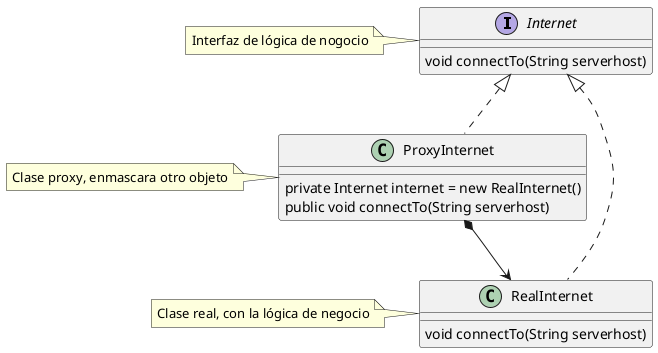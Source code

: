 @startuml

interface Internet {
    void connectTo(String serverhost)
}

note "Interfaz de lógica de nogocio" as noteInternet
Internet .l. noteInternet

class RealInternet implements Internet {
    void connectTo(String serverhost)
}

note "Clase real, con la lógica de negocio" as noteRealInternet
RealInternet .l. noteRealInternet

class ProxyInternet implements Internet {
    private Internet internet = new RealInternet()
    public void connectTo(String serverhost)
}

note "Clase proxy, enmascara otro objeto" as noteProxyInternet
ProxyInternet .l. noteProxyInternet

ProxyInternet *--> RealInternet
@enduml
